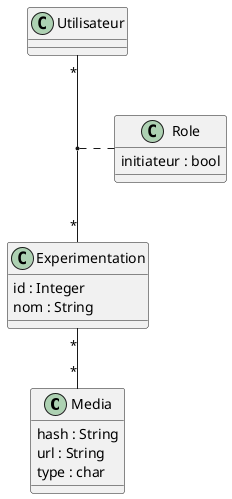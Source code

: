@startuml Experimentation
class Media {
    'hash est une valeur unique (on évite les doublons en base de données)
    hash : String
    url : String
    /'
        P = photo
        R = référence
        L = lien
        V = vidéo
        B = boutique, c.a.d. où trouver le produit
    '/
    type : char
}
class Experimentation {
    id : Integer
    nom : String
}
class Role {
    initiateur : bool
}
' Relations
Utilisateur "*" -- "*" Experimentation
(Utilisateur,Experimentation) .. Role
Experimentation "*" -- "*" Media
@enduml